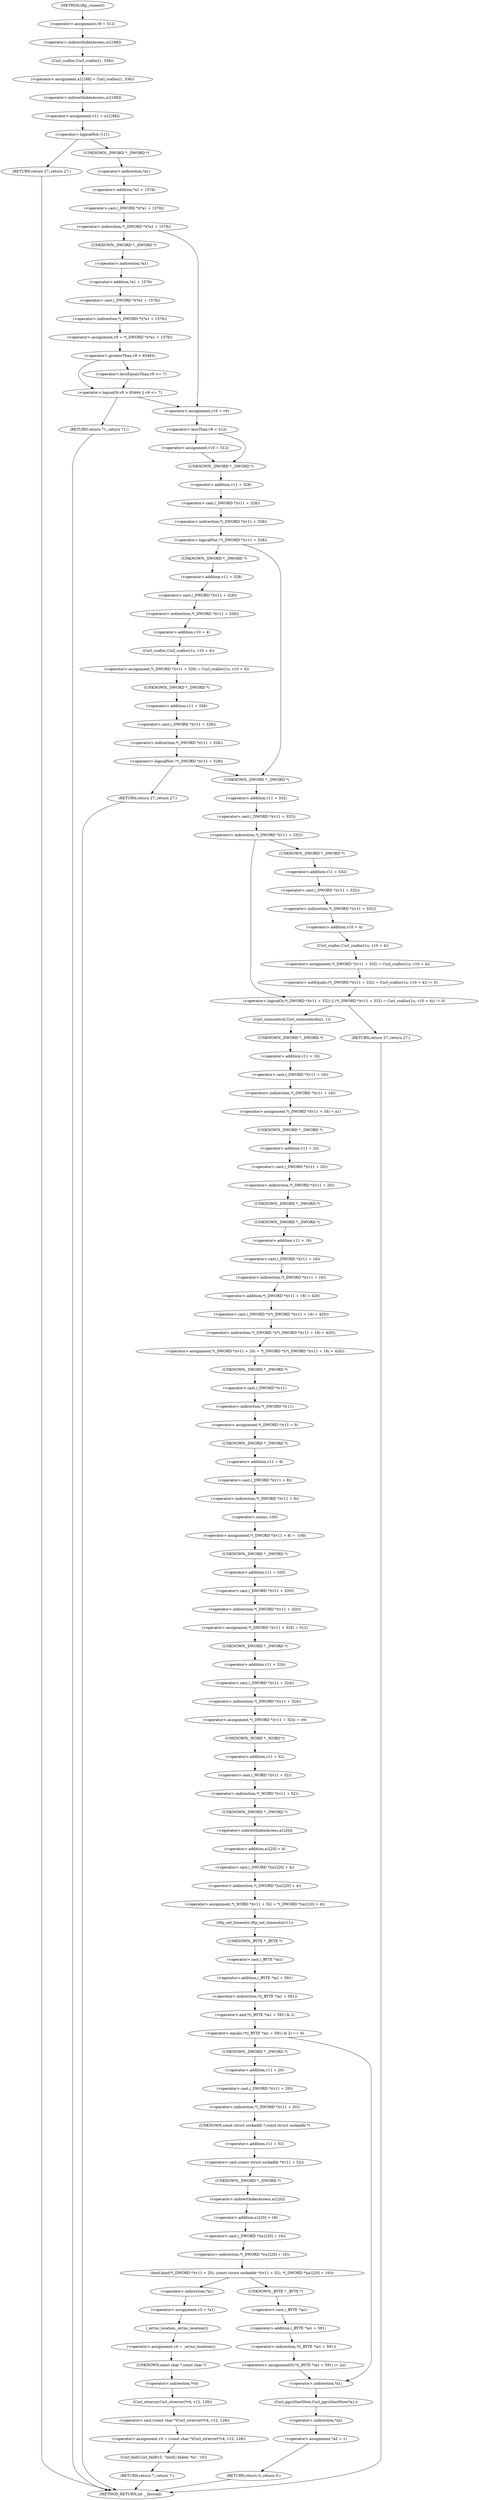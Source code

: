 digraph tftp_connect {  
"1000119" [label = "(<operator>.assignment,v9 = 512)" ]
"1000122" [label = "(<operator>.assignment,a1[188] = Curl_ccalloc(1, 336))" ]
"1000123" [label = "(<operator>.indirectIndexAccess,a1[188])" ]
"1000126" [label = "(Curl_ccalloc,Curl_ccalloc(1, 336))" ]
"1000129" [label = "(<operator>.assignment,v11 = a1[188])" ]
"1000131" [label = "(<operator>.indirectIndexAccess,a1[188])" ]
"1000135" [label = "(<operator>.logicalNot,!v11)" ]
"1000137" [label = "(RETURN,return 27;,return 27;)" ]
"1000140" [label = "(<operator>.indirection,*(_DWORD *)(*a1 + 1576))" ]
"1000141" [label = "(<operator>.cast,(_DWORD *)(*a1 + 1576))" ]
"1000142" [label = "(UNKNOWN,_DWORD *,_DWORD *)" ]
"1000143" [label = "(<operator>.addition,*a1 + 1576)" ]
"1000144" [label = "(<operator>.indirection,*a1)" ]
"1000148" [label = "(<operator>.assignment,v9 = *(_DWORD *)(*a1 + 1576))" ]
"1000150" [label = "(<operator>.indirection,*(_DWORD *)(*a1 + 1576))" ]
"1000151" [label = "(<operator>.cast,(_DWORD *)(*a1 + 1576))" ]
"1000152" [label = "(UNKNOWN,_DWORD *,_DWORD *)" ]
"1000153" [label = "(<operator>.addition,*a1 + 1576)" ]
"1000154" [label = "(<operator>.indirection,*a1)" ]
"1000158" [label = "(<operator>.logicalOr,v9 > 65464 || v9 <= 7)" ]
"1000159" [label = "(<operator>.greaterThan,v9 > 65464)" ]
"1000162" [label = "(<operator>.lessEqualsThan,v9 <= 7)" ]
"1000165" [label = "(RETURN,return 71;,return 71;)" ]
"1000167" [label = "(<operator>.assignment,v10 = v9)" ]
"1000171" [label = "(<operator>.lessThan,v9 < 512)" ]
"1000174" [label = "(<operator>.assignment,v10 = 512)" ]
"1000178" [label = "(<operator>.logicalNot,!*(_DWORD *)(v11 + 328))" ]
"1000179" [label = "(<operator>.indirection,*(_DWORD *)(v11 + 328))" ]
"1000180" [label = "(<operator>.cast,(_DWORD *)(v11 + 328))" ]
"1000181" [label = "(UNKNOWN,_DWORD *,_DWORD *)" ]
"1000182" [label = "(<operator>.addition,v11 + 328)" ]
"1000186" [label = "(<operator>.assignment,*(_DWORD *)(v11 + 328) = Curl_ccalloc(1u, v10 + 4))" ]
"1000187" [label = "(<operator>.indirection,*(_DWORD *)(v11 + 328))" ]
"1000188" [label = "(<operator>.cast,(_DWORD *)(v11 + 328))" ]
"1000189" [label = "(UNKNOWN,_DWORD *,_DWORD *)" ]
"1000190" [label = "(<operator>.addition,v11 + 328)" ]
"1000193" [label = "(Curl_ccalloc,Curl_ccalloc(1u, v10 + 4))" ]
"1000195" [label = "(<operator>.addition,v10 + 4)" ]
"1000199" [label = "(<operator>.logicalNot,!*(_DWORD *)(v11 + 328))" ]
"1000200" [label = "(<operator>.indirection,*(_DWORD *)(v11 + 328))" ]
"1000201" [label = "(<operator>.cast,(_DWORD *)(v11 + 328))" ]
"1000202" [label = "(UNKNOWN,_DWORD *,_DWORD *)" ]
"1000203" [label = "(<operator>.addition,v11 + 328)" ]
"1000206" [label = "(RETURN,return 27;,return 27;)" ]
"1000209" [label = "(<operator>.logicalOr,*(_DWORD *)(v11 + 332) || (*(_DWORD *)(v11 + 332) = Curl_ccalloc(1u, v10 + 4)) != 0)" ]
"1000210" [label = "(<operator>.indirection,*(_DWORD *)(v11 + 332))" ]
"1000211" [label = "(<operator>.cast,(_DWORD *)(v11 + 332))" ]
"1000212" [label = "(UNKNOWN,_DWORD *,_DWORD *)" ]
"1000213" [label = "(<operator>.addition,v11 + 332)" ]
"1000216" [label = "(<operator>.notEquals,(*(_DWORD *)(v11 + 332) = Curl_ccalloc(1u, v10 + 4)) != 0)" ]
"1000217" [label = "(<operator>.assignment,*(_DWORD *)(v11 + 332) = Curl_ccalloc(1u, v10 + 4))" ]
"1000218" [label = "(<operator>.indirection,*(_DWORD *)(v11 + 332))" ]
"1000219" [label = "(<operator>.cast,(_DWORD *)(v11 + 332))" ]
"1000220" [label = "(UNKNOWN,_DWORD *,_DWORD *)" ]
"1000221" [label = "(<operator>.addition,v11 + 332)" ]
"1000224" [label = "(Curl_ccalloc,Curl_ccalloc(1u, v10 + 4))" ]
"1000226" [label = "(<operator>.addition,v10 + 4)" ]
"1000231" [label = "(Curl_conncontrol,Curl_conncontrol(a1, 1))" ]
"1000234" [label = "(<operator>.assignment,*(_DWORD *)(v11 + 16) = a1)" ]
"1000235" [label = "(<operator>.indirection,*(_DWORD *)(v11 + 16))" ]
"1000236" [label = "(<operator>.cast,(_DWORD *)(v11 + 16))" ]
"1000237" [label = "(UNKNOWN,_DWORD *,_DWORD *)" ]
"1000238" [label = "(<operator>.addition,v11 + 16)" ]
"1000242" [label = "(<operator>.assignment,*(_DWORD *)(v11 + 20) = *(_DWORD *)(*(_DWORD *)(v11 + 16) + 420))" ]
"1000243" [label = "(<operator>.indirection,*(_DWORD *)(v11 + 20))" ]
"1000244" [label = "(<operator>.cast,(_DWORD *)(v11 + 20))" ]
"1000245" [label = "(UNKNOWN,_DWORD *,_DWORD *)" ]
"1000246" [label = "(<operator>.addition,v11 + 20)" ]
"1000249" [label = "(<operator>.indirection,*(_DWORD *)(*(_DWORD *)(v11 + 16) + 420))" ]
"1000250" [label = "(<operator>.cast,(_DWORD *)(*(_DWORD *)(v11 + 16) + 420))" ]
"1000251" [label = "(UNKNOWN,_DWORD *,_DWORD *)" ]
"1000252" [label = "(<operator>.addition,*(_DWORD *)(v11 + 16) + 420)" ]
"1000253" [label = "(<operator>.indirection,*(_DWORD *)(v11 + 16))" ]
"1000254" [label = "(<operator>.cast,(_DWORD *)(v11 + 16))" ]
"1000255" [label = "(UNKNOWN,_DWORD *,_DWORD *)" ]
"1000256" [label = "(<operator>.addition,v11 + 16)" ]
"1000260" [label = "(<operator>.assignment,*(_DWORD *)v11 = 0)" ]
"1000261" [label = "(<operator>.indirection,*(_DWORD *)v11)" ]
"1000262" [label = "(<operator>.cast,(_DWORD *)v11)" ]
"1000263" [label = "(UNKNOWN,_DWORD *,_DWORD *)" ]
"1000266" [label = "(<operator>.assignment,*(_DWORD *)(v11 + 8) = -100)" ]
"1000267" [label = "(<operator>.indirection,*(_DWORD *)(v11 + 8))" ]
"1000268" [label = "(<operator>.cast,(_DWORD *)(v11 + 8))" ]
"1000269" [label = "(UNKNOWN,_DWORD *,_DWORD *)" ]
"1000270" [label = "(<operator>.addition,v11 + 8)" ]
"1000273" [label = "(<operator>.minus,-100)" ]
"1000275" [label = "(<operator>.assignment,*(_DWORD *)(v11 + 320) = 512)" ]
"1000276" [label = "(<operator>.indirection,*(_DWORD *)(v11 + 320))" ]
"1000277" [label = "(<operator>.cast,(_DWORD *)(v11 + 320))" ]
"1000278" [label = "(UNKNOWN,_DWORD *,_DWORD *)" ]
"1000279" [label = "(<operator>.addition,v11 + 320)" ]
"1000283" [label = "(<operator>.assignment,*(_DWORD *)(v11 + 324) = v9)" ]
"1000284" [label = "(<operator>.indirection,*(_DWORD *)(v11 + 324))" ]
"1000285" [label = "(<operator>.cast,(_DWORD *)(v11 + 324))" ]
"1000286" [label = "(UNKNOWN,_DWORD *,_DWORD *)" ]
"1000287" [label = "(<operator>.addition,v11 + 324)" ]
"1000291" [label = "(<operator>.assignment,*(_WORD *)(v11 + 52) = *(_DWORD *)(a1[20] + 4))" ]
"1000292" [label = "(<operator>.indirection,*(_WORD *)(v11 + 52))" ]
"1000293" [label = "(<operator>.cast,(_WORD *)(v11 + 52))" ]
"1000294" [label = "(UNKNOWN,_WORD *,_WORD *)" ]
"1000295" [label = "(<operator>.addition,v11 + 52)" ]
"1000298" [label = "(<operator>.indirection,*(_DWORD *)(a1[20] + 4))" ]
"1000299" [label = "(<operator>.cast,(_DWORD *)(a1[20] + 4))" ]
"1000300" [label = "(UNKNOWN,_DWORD *,_DWORD *)" ]
"1000301" [label = "(<operator>.addition,a1[20] + 4)" ]
"1000302" [label = "(<operator>.indirectIndexAccess,a1[20])" ]
"1000306" [label = "(tftp_set_timeouts,tftp_set_timeouts(v11))" ]
"1000309" [label = "(<operator>.equals,(*((_BYTE *)a1 + 591) & 2) == 0)" ]
"1000310" [label = "(<operator>.and,*((_BYTE *)a1 + 591) & 2)" ]
"1000311" [label = "(<operator>.indirection,*((_BYTE *)a1 + 591))" ]
"1000312" [label = "(<operator>.addition,(_BYTE *)a1 + 591)" ]
"1000313" [label = "(<operator>.cast,(_BYTE *)a1)" ]
"1000314" [label = "(UNKNOWN,_BYTE *,_BYTE *)" ]
"1000321" [label = "(bind,bind(*(_DWORD *)(v11 + 20), (const struct sockaddr *)(v11 + 52), *(_DWORD *)(a1[20] + 16)))" ]
"1000322" [label = "(<operator>.indirection,*(_DWORD *)(v11 + 20))" ]
"1000323" [label = "(<operator>.cast,(_DWORD *)(v11 + 20))" ]
"1000324" [label = "(UNKNOWN,_DWORD *,_DWORD *)" ]
"1000325" [label = "(<operator>.addition,v11 + 20)" ]
"1000328" [label = "(<operator>.cast,(const struct sockaddr *)(v11 + 52))" ]
"1000329" [label = "(UNKNOWN,const struct sockaddr *,const struct sockaddr *)" ]
"1000330" [label = "(<operator>.addition,v11 + 52)" ]
"1000333" [label = "(<operator>.indirection,*(_DWORD *)(a1[20] + 16))" ]
"1000334" [label = "(<operator>.cast,(_DWORD *)(a1[20] + 16))" ]
"1000335" [label = "(UNKNOWN,_DWORD *,_DWORD *)" ]
"1000336" [label = "(<operator>.addition,a1[20] + 16)" ]
"1000337" [label = "(<operator>.indirectIndexAccess,a1[20])" ]
"1000342" [label = "(<operator>.assignment,v3 = *a1)" ]
"1000344" [label = "(<operator>.indirection,*a1)" ]
"1000346" [label = "(<operator>.assignment,v4 = _errno_location())" ]
"1000348" [label = "(_errno_location,_errno_location())" ]
"1000349" [label = "(<operator>.assignment,v5 = (const char *)Curl_strerror(*v4, v12, 128))" ]
"1000351" [label = "(<operator>.cast,(const char *)Curl_strerror(*v4, v12, 128))" ]
"1000352" [label = "(UNKNOWN,const char *,const char *)" ]
"1000353" [label = "(Curl_strerror,Curl_strerror(*v4, v12, 128))" ]
"1000354" [label = "(<operator>.indirection,*v4)" ]
"1000358" [label = "(Curl_failf,Curl_failf(v3, \"bind() failed; %s\", v5))" ]
"1000362" [label = "(RETURN,return 7;,return 7;)" ]
"1000364" [label = "(<operators>.assignmentOr,*((_BYTE *)a1 + 591) |= 2u)" ]
"1000365" [label = "(<operator>.indirection,*((_BYTE *)a1 + 591))" ]
"1000366" [label = "(<operator>.addition,(_BYTE *)a1 + 591)" ]
"1000367" [label = "(<operator>.cast,(_BYTE *)a1)" ]
"1000368" [label = "(UNKNOWN,_BYTE *,_BYTE *)" ]
"1000372" [label = "(Curl_pgrsStartNow,Curl_pgrsStartNow(*a1))" ]
"1000373" [label = "(<operator>.indirection,*a1)" ]
"1000375" [label = "(<operator>.assignment,*a2 = 1)" ]
"1000376" [label = "(<operator>.indirection,*a2)" ]
"1000379" [label = "(RETURN,return 0;,return 0;)" ]
"1000381" [label = "(RETURN,return 27;,return 27;)" ]
"1000108" [label = "(METHOD,tftp_connect)" ]
"1000383" [label = "(METHOD_RETURN,int __fastcall)" ]
  "1000119" -> "1000123" 
  "1000122" -> "1000131" 
  "1000123" -> "1000126" 
  "1000126" -> "1000122" 
  "1000129" -> "1000135" 
  "1000131" -> "1000129" 
  "1000135" -> "1000142" 
  "1000135" -> "1000137" 
  "1000137" -> "1000383" 
  "1000140" -> "1000152" 
  "1000140" -> "1000167" 
  "1000141" -> "1000140" 
  "1000142" -> "1000144" 
  "1000143" -> "1000141" 
  "1000144" -> "1000143" 
  "1000148" -> "1000159" 
  "1000150" -> "1000148" 
  "1000151" -> "1000150" 
  "1000152" -> "1000154" 
  "1000153" -> "1000151" 
  "1000154" -> "1000153" 
  "1000158" -> "1000165" 
  "1000158" -> "1000167" 
  "1000159" -> "1000158" 
  "1000159" -> "1000162" 
  "1000162" -> "1000158" 
  "1000165" -> "1000383" 
  "1000167" -> "1000171" 
  "1000171" -> "1000181" 
  "1000171" -> "1000174" 
  "1000174" -> "1000181" 
  "1000178" -> "1000189" 
  "1000178" -> "1000212" 
  "1000179" -> "1000178" 
  "1000180" -> "1000179" 
  "1000181" -> "1000182" 
  "1000182" -> "1000180" 
  "1000186" -> "1000202" 
  "1000187" -> "1000195" 
  "1000188" -> "1000187" 
  "1000189" -> "1000190" 
  "1000190" -> "1000188" 
  "1000193" -> "1000186" 
  "1000195" -> "1000193" 
  "1000199" -> "1000212" 
  "1000199" -> "1000206" 
  "1000200" -> "1000199" 
  "1000201" -> "1000200" 
  "1000202" -> "1000203" 
  "1000203" -> "1000201" 
  "1000206" -> "1000383" 
  "1000209" -> "1000231" 
  "1000209" -> "1000381" 
  "1000210" -> "1000220" 
  "1000210" -> "1000209" 
  "1000211" -> "1000210" 
  "1000212" -> "1000213" 
  "1000213" -> "1000211" 
  "1000216" -> "1000209" 
  "1000217" -> "1000216" 
  "1000218" -> "1000226" 
  "1000219" -> "1000218" 
  "1000220" -> "1000221" 
  "1000221" -> "1000219" 
  "1000224" -> "1000217" 
  "1000226" -> "1000224" 
  "1000231" -> "1000237" 
  "1000234" -> "1000245" 
  "1000235" -> "1000234" 
  "1000236" -> "1000235" 
  "1000237" -> "1000238" 
  "1000238" -> "1000236" 
  "1000242" -> "1000263" 
  "1000243" -> "1000251" 
  "1000244" -> "1000243" 
  "1000245" -> "1000246" 
  "1000246" -> "1000244" 
  "1000249" -> "1000242" 
  "1000250" -> "1000249" 
  "1000251" -> "1000255" 
  "1000252" -> "1000250" 
  "1000253" -> "1000252" 
  "1000254" -> "1000253" 
  "1000255" -> "1000256" 
  "1000256" -> "1000254" 
  "1000260" -> "1000269" 
  "1000261" -> "1000260" 
  "1000262" -> "1000261" 
  "1000263" -> "1000262" 
  "1000266" -> "1000278" 
  "1000267" -> "1000273" 
  "1000268" -> "1000267" 
  "1000269" -> "1000270" 
  "1000270" -> "1000268" 
  "1000273" -> "1000266" 
  "1000275" -> "1000286" 
  "1000276" -> "1000275" 
  "1000277" -> "1000276" 
  "1000278" -> "1000279" 
  "1000279" -> "1000277" 
  "1000283" -> "1000294" 
  "1000284" -> "1000283" 
  "1000285" -> "1000284" 
  "1000286" -> "1000287" 
  "1000287" -> "1000285" 
  "1000291" -> "1000306" 
  "1000292" -> "1000300" 
  "1000293" -> "1000292" 
  "1000294" -> "1000295" 
  "1000295" -> "1000293" 
  "1000298" -> "1000291" 
  "1000299" -> "1000298" 
  "1000300" -> "1000302" 
  "1000301" -> "1000299" 
  "1000302" -> "1000301" 
  "1000306" -> "1000314" 
  "1000309" -> "1000324" 
  "1000309" -> "1000373" 
  "1000310" -> "1000309" 
  "1000311" -> "1000310" 
  "1000312" -> "1000311" 
  "1000313" -> "1000312" 
  "1000314" -> "1000313" 
  "1000321" -> "1000368" 
  "1000321" -> "1000344" 
  "1000322" -> "1000329" 
  "1000323" -> "1000322" 
  "1000324" -> "1000325" 
  "1000325" -> "1000323" 
  "1000328" -> "1000335" 
  "1000329" -> "1000330" 
  "1000330" -> "1000328" 
  "1000333" -> "1000321" 
  "1000334" -> "1000333" 
  "1000335" -> "1000337" 
  "1000336" -> "1000334" 
  "1000337" -> "1000336" 
  "1000342" -> "1000348" 
  "1000344" -> "1000342" 
  "1000346" -> "1000352" 
  "1000348" -> "1000346" 
  "1000349" -> "1000358" 
  "1000351" -> "1000349" 
  "1000352" -> "1000354" 
  "1000353" -> "1000351" 
  "1000354" -> "1000353" 
  "1000358" -> "1000362" 
  "1000362" -> "1000383" 
  "1000364" -> "1000373" 
  "1000365" -> "1000364" 
  "1000366" -> "1000365" 
  "1000367" -> "1000366" 
  "1000368" -> "1000367" 
  "1000372" -> "1000376" 
  "1000373" -> "1000372" 
  "1000375" -> "1000379" 
  "1000376" -> "1000375" 
  "1000379" -> "1000383" 
  "1000381" -> "1000383" 
  "1000108" -> "1000119" 
}
